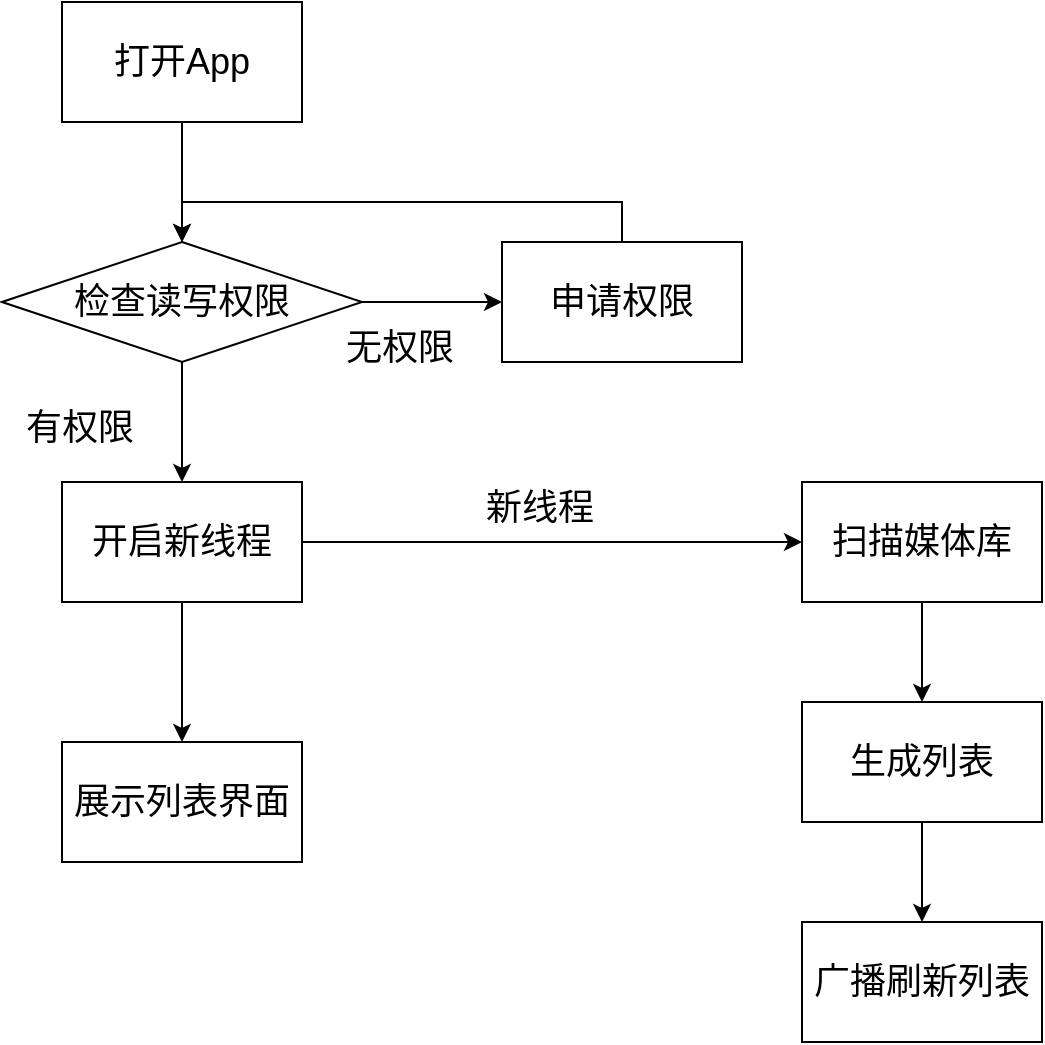 <mxfile version="12.2.3" type="device" pages="1"><diagram name="Page-1" id="e7e014a7-5840-1c2e-5031-d8a46d1fe8dd"><mxGraphModel dx="811" dy="620" grid="1" gridSize="10" guides="1" tooltips="1" connect="1" arrows="1" fold="1" page="1" pageScale="1" pageWidth="1169" pageHeight="826" background="#ffffff" math="0" shadow="0"><root><mxCell id="0"/><mxCell id="1" parent="0"/><mxCell id="wB0Yerr4gIUVbMjLqPsB-43" style="edgeStyle=orthogonalEdgeStyle;rounded=0;orthogonalLoop=1;jettySize=auto;html=1;exitX=0.5;exitY=1;exitDx=0;exitDy=0;entryX=0.5;entryY=0;entryDx=0;entryDy=0;fontSize=18;" edge="1" parent="1" source="wB0Yerr4gIUVbMjLqPsB-41" target="wB0Yerr4gIUVbMjLqPsB-42"><mxGeometry relative="1" as="geometry"/></mxCell><mxCell id="wB0Yerr4gIUVbMjLqPsB-41" value="打开App" style="rounded=0;whiteSpace=wrap;html=1;fontSize=18;" vertex="1" parent="1"><mxGeometry x="70" y="200" width="120" height="60" as="geometry"/></mxCell><mxCell id="wB0Yerr4gIUVbMjLqPsB-46" style="edgeStyle=orthogonalEdgeStyle;rounded=0;orthogonalLoop=1;jettySize=auto;html=1;exitX=1;exitY=0.5;exitDx=0;exitDy=0;fontSize=18;" edge="1" parent="1" source="wB0Yerr4gIUVbMjLqPsB-42" target="wB0Yerr4gIUVbMjLqPsB-45"><mxGeometry relative="1" as="geometry"/></mxCell><mxCell id="wB0Yerr4gIUVbMjLqPsB-51" style="edgeStyle=orthogonalEdgeStyle;rounded=0;orthogonalLoop=1;jettySize=auto;html=1;exitX=0.5;exitY=1;exitDx=0;exitDy=0;entryX=0.5;entryY=0;entryDx=0;entryDy=0;fontSize=18;" edge="1" parent="1" source="wB0Yerr4gIUVbMjLqPsB-42" target="wB0Yerr4gIUVbMjLqPsB-50"><mxGeometry relative="1" as="geometry"/></mxCell><mxCell id="wB0Yerr4gIUVbMjLqPsB-42" value="检查读写权限" style="rhombus;whiteSpace=wrap;html=1;fontFamily=Helvetica;fontSize=18;fontColor=#000000;align=center;strokeColor=#000000;fillColor=#ffffff;" vertex="1" parent="1"><mxGeometry x="40" y="320" width="180" height="60" as="geometry"/></mxCell><mxCell id="wB0Yerr4gIUVbMjLqPsB-47" style="edgeStyle=orthogonalEdgeStyle;rounded=0;orthogonalLoop=1;jettySize=auto;html=1;exitX=0.5;exitY=0;exitDx=0;exitDy=0;entryX=0.5;entryY=0;entryDx=0;entryDy=0;fontSize=18;" edge="1" parent="1" source="wB0Yerr4gIUVbMjLqPsB-45" target="wB0Yerr4gIUVbMjLqPsB-42"><mxGeometry relative="1" as="geometry"/></mxCell><mxCell id="wB0Yerr4gIUVbMjLqPsB-45" value="申请权限" style="rounded=0;whiteSpace=wrap;html=1;fontSize=18;" vertex="1" parent="1"><mxGeometry x="290" y="320" width="120" height="60" as="geometry"/></mxCell><mxCell id="wB0Yerr4gIUVbMjLqPsB-48" value="无权限" style="text;html=1;resizable=0;points=[];autosize=1;align=left;verticalAlign=top;spacingTop=-4;fontSize=18;" vertex="1" parent="1"><mxGeometry x="210" y="360" width="70" height="20" as="geometry"/></mxCell><mxCell id="wB0Yerr4gIUVbMjLqPsB-54" style="edgeStyle=orthogonalEdgeStyle;rounded=0;orthogonalLoop=1;jettySize=auto;html=1;exitX=1;exitY=0.5;exitDx=0;exitDy=0;entryX=0;entryY=0.5;entryDx=0;entryDy=0;fontSize=18;" edge="1" parent="1" source="wB0Yerr4gIUVbMjLqPsB-50" target="wB0Yerr4gIUVbMjLqPsB-53"><mxGeometry relative="1" as="geometry"/></mxCell><mxCell id="wB0Yerr4gIUVbMjLqPsB-58" style="edgeStyle=orthogonalEdgeStyle;rounded=0;orthogonalLoop=1;jettySize=auto;html=1;exitX=0.5;exitY=1;exitDx=0;exitDy=0;entryX=0.5;entryY=0;entryDx=0;entryDy=0;fontSize=18;" edge="1" parent="1" source="wB0Yerr4gIUVbMjLqPsB-50" target="wB0Yerr4gIUVbMjLqPsB-57"><mxGeometry relative="1" as="geometry"/></mxCell><mxCell id="wB0Yerr4gIUVbMjLqPsB-50" value="开启新线程" style="rounded=0;whiteSpace=wrap;html=1;fontSize=18;" vertex="1" parent="1"><mxGeometry x="70" y="440" width="120" height="60" as="geometry"/></mxCell><mxCell id="wB0Yerr4gIUVbMjLqPsB-52" value="有权限" style="text;html=1;resizable=0;points=[];autosize=1;align=left;verticalAlign=top;spacingTop=-4;fontSize=18;" vertex="1" parent="1"><mxGeometry x="50" y="400" width="70" height="20" as="geometry"/></mxCell><mxCell id="wB0Yerr4gIUVbMjLqPsB-56" style="edgeStyle=orthogonalEdgeStyle;rounded=0;orthogonalLoop=1;jettySize=auto;html=1;exitX=0.5;exitY=1;exitDx=0;exitDy=0;entryX=0.5;entryY=0;entryDx=0;entryDy=0;fontSize=18;" edge="1" parent="1" source="wB0Yerr4gIUVbMjLqPsB-53" target="wB0Yerr4gIUVbMjLqPsB-55"><mxGeometry relative="1" as="geometry"/></mxCell><mxCell id="wB0Yerr4gIUVbMjLqPsB-53" value="扫描媒体库" style="rounded=0;whiteSpace=wrap;html=1;fontSize=18;" vertex="1" parent="1"><mxGeometry x="440" y="440" width="120" height="60" as="geometry"/></mxCell><mxCell id="wB0Yerr4gIUVbMjLqPsB-61" style="edgeStyle=orthogonalEdgeStyle;rounded=0;orthogonalLoop=1;jettySize=auto;html=1;exitX=0.5;exitY=1;exitDx=0;exitDy=0;entryX=0.5;entryY=0;entryDx=0;entryDy=0;fontSize=18;" edge="1" parent="1" source="wB0Yerr4gIUVbMjLqPsB-55" target="wB0Yerr4gIUVbMjLqPsB-60"><mxGeometry relative="1" as="geometry"/></mxCell><mxCell id="wB0Yerr4gIUVbMjLqPsB-55" value="生成列表" style="rounded=0;whiteSpace=wrap;html=1;fontSize=18;" vertex="1" parent="1"><mxGeometry x="440" y="550" width="120" height="60" as="geometry"/></mxCell><mxCell id="wB0Yerr4gIUVbMjLqPsB-57" value="展示列表界面" style="rounded=0;whiteSpace=wrap;html=1;fontSize=18;" vertex="1" parent="1"><mxGeometry x="70" y="570" width="120" height="60" as="geometry"/></mxCell><mxCell id="wB0Yerr4gIUVbMjLqPsB-60" value="广播刷新列表" style="rounded=0;whiteSpace=wrap;html=1;fontSize=18;" vertex="1" parent="1"><mxGeometry x="440" y="660" width="120" height="60" as="geometry"/></mxCell><mxCell id="wB0Yerr4gIUVbMjLqPsB-62" value="新线程" style="text;html=1;resizable=0;points=[];autosize=1;align=left;verticalAlign=top;spacingTop=-4;fontSize=18;" vertex="1" parent="1"><mxGeometry x="280" y="440" width="70" height="20" as="geometry"/></mxCell></root></mxGraphModel></diagram></mxfile>